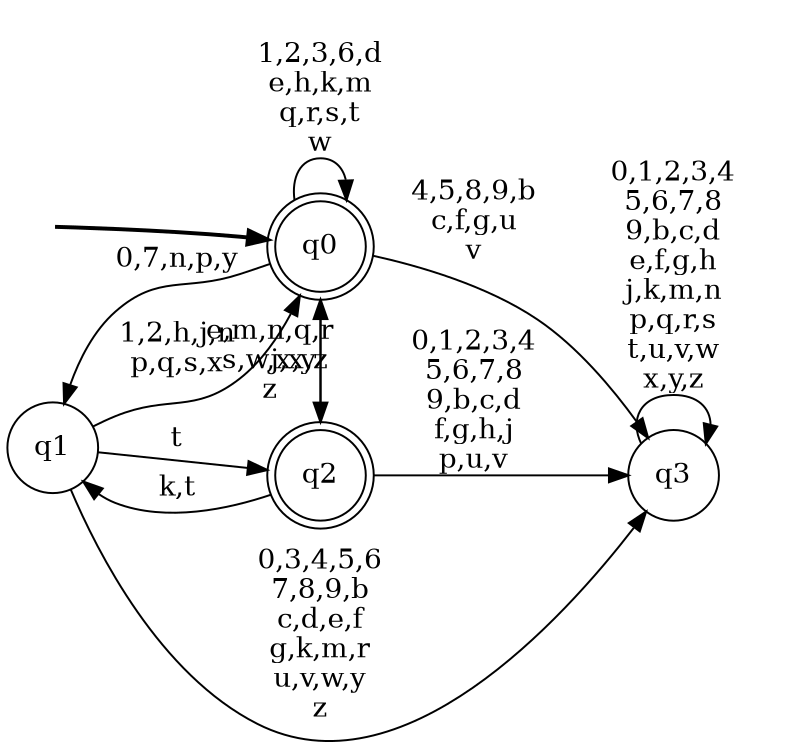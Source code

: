 digraph BlueStar {
__start0 [style = invis, shape = none, label = "", width = 0, height = 0];

rankdir=LR;
size="8,5";

s0 [style="rounded,filled", color="black", fillcolor="white" shape="doublecircle", label="q0"];
s1 [style="filled", color="black", fillcolor="white" shape="circle", label="q1"];
s2 [style="rounded,filled", color="black", fillcolor="white" shape="doublecircle", label="q2"];
s3 [style="filled", color="black", fillcolor="white" shape="circle", label="q3"];
subgraph cluster_main { 
	graph [pad=".75", ranksep="0.15", nodesep="0.15"];
	 style=invis; 
	__start0 -> s0 [penwidth=2];
}
s0 -> s0 [label="1,2,3,6,d\ne,h,k,m\nq,r,s,t\nw"];
s0 -> s1 [label="0,7,n,p,y"];
s0 -> s2 [label="j,x,z"];
s0 -> s3 [label="4,5,8,9,b\nc,f,g,u\nv"];
s1 -> s0 [label="1,2,h,j,n\np,q,s,x"];
s1 -> s2 [label="t"];
s1 -> s3 [label="0,3,4,5,6\n7,8,9,b\nc,d,e,f\ng,k,m,r\nu,v,w,y\nz"];
s2 -> s0 [label="e,m,n,q,r\ns,w,x,y\nz"];
s2 -> s1 [label="k,t"];
s2 -> s3 [label="0,1,2,3,4\n5,6,7,8\n9,b,c,d\nf,g,h,j\np,u,v"];
s3 -> s3 [label="0,1,2,3,4\n5,6,7,8\n9,b,c,d\ne,f,g,h\nj,k,m,n\np,q,r,s\nt,u,v,w\nx,y,z"];

}